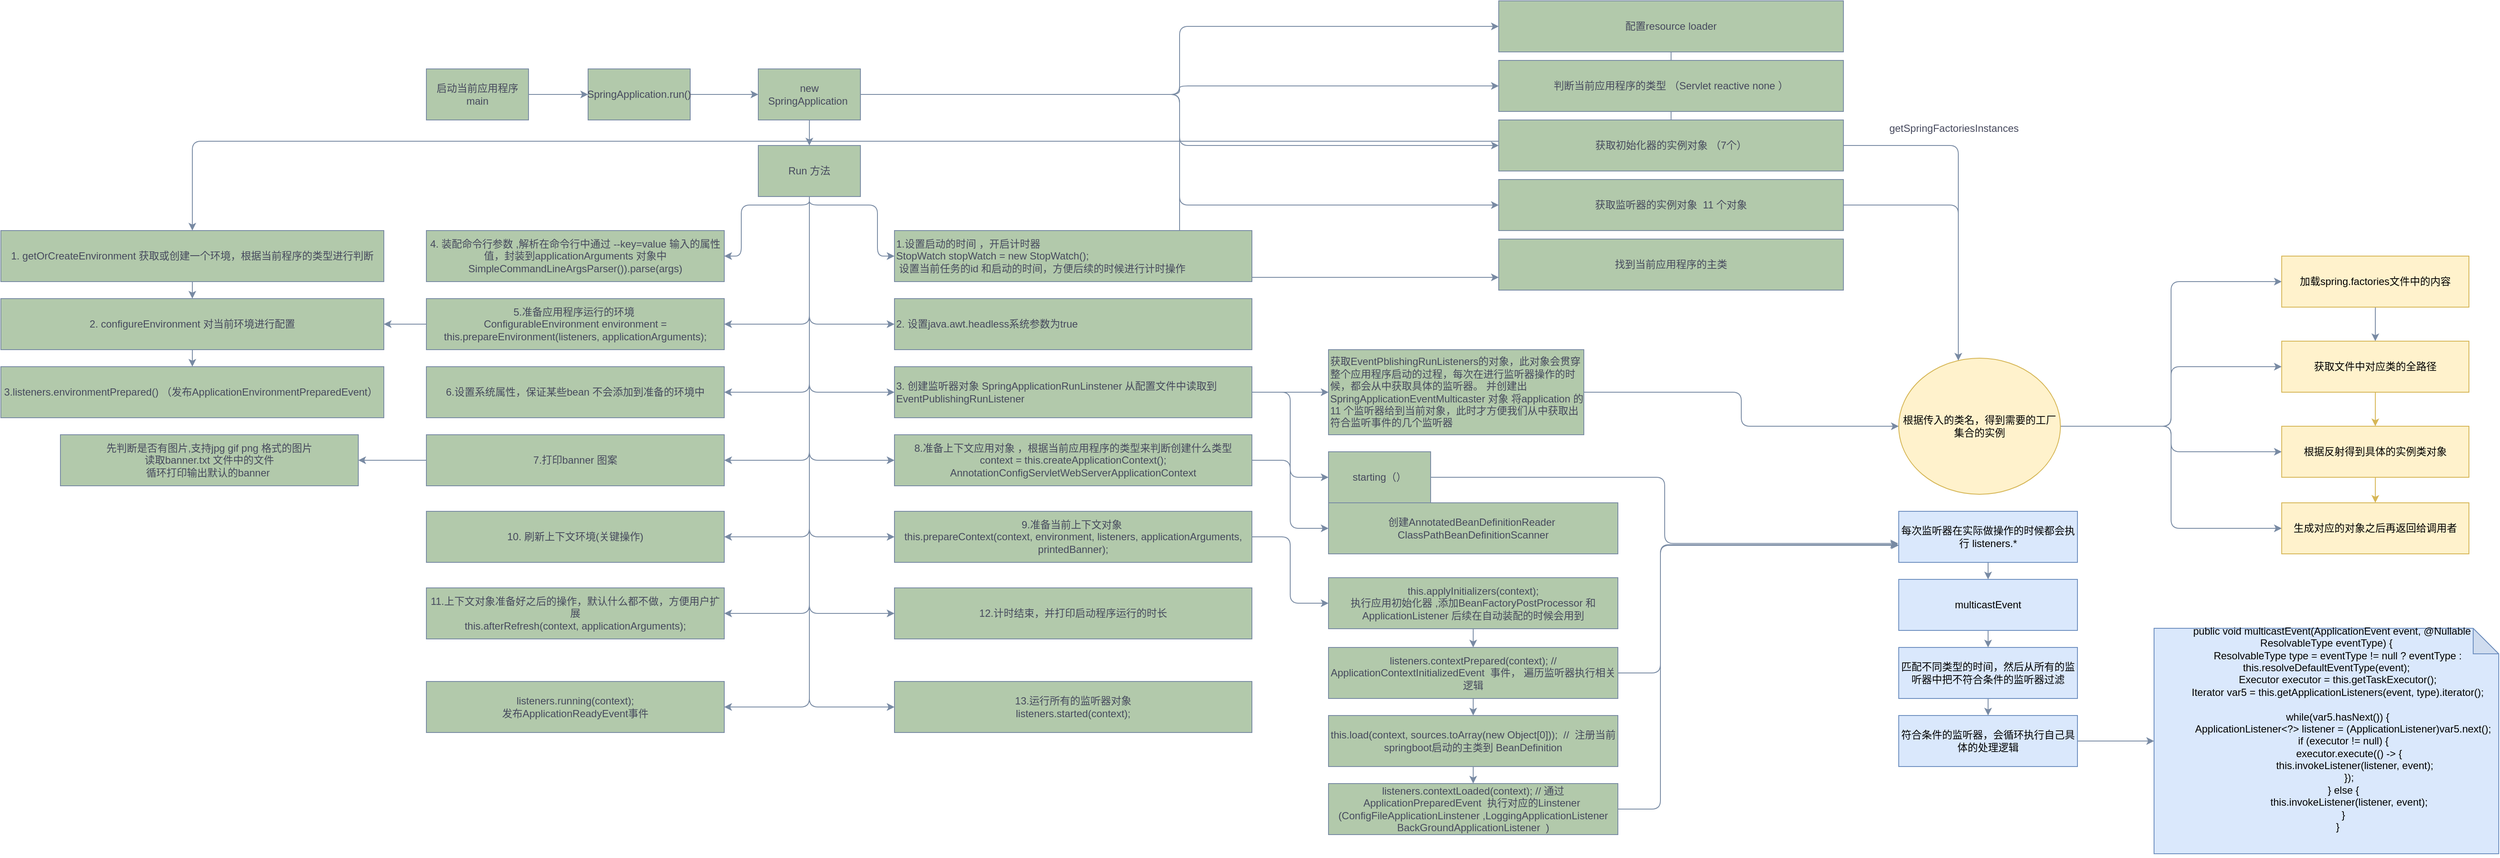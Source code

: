 <mxfile version="14.4.3" type="device"><diagram id="Uor1zJ7x_ZDcWomjJl8I" name="第 1 页"><mxGraphModel dx="2249" dy="822" grid="1" gridSize="10" guides="1" tooltips="1" connect="1" arrows="1" fold="1" page="1" pageScale="1" pageWidth="827" pageHeight="1169" math="0" shadow="0"><root><mxCell id="0"/><mxCell id="1" parent="0"/><mxCell id="vrWs8yhSnsYB40TsAFdO-3" value="" style="edgeStyle=orthogonalEdgeStyle;rounded=0;orthogonalLoop=1;jettySize=auto;html=1;strokeColor=#788AA3;fontColor=#46495D;" parent="1" source="vrWs8yhSnsYB40TsAFdO-1" target="vrWs8yhSnsYB40TsAFdO-2" edge="1"><mxGeometry relative="1" as="geometry"/></mxCell><mxCell id="vrWs8yhSnsYB40TsAFdO-1" value="启动当前应用程序main" style="rounded=0;whiteSpace=wrap;html=1;fillColor=#B2C9AB;strokeColor=#788AA3;fontColor=#46495D;" parent="1" vertex="1"><mxGeometry x="160" y="100" width="120" height="60" as="geometry"/></mxCell><mxCell id="vrWs8yhSnsYB40TsAFdO-5" value="" style="edgeStyle=orthogonalEdgeStyle;rounded=0;orthogonalLoop=1;jettySize=auto;html=1;strokeColor=#788AA3;fontColor=#46495D;" parent="1" source="vrWs8yhSnsYB40TsAFdO-2" target="vrWs8yhSnsYB40TsAFdO-4" edge="1"><mxGeometry relative="1" as="geometry"/></mxCell><mxCell id="vrWs8yhSnsYB40TsAFdO-2" value="SpringApplication.run()" style="rounded=0;whiteSpace=wrap;html=1;fillColor=#B2C9AB;strokeColor=#788AA3;fontColor=#46495D;" parent="1" vertex="1"><mxGeometry x="350" y="100" width="120" height="60" as="geometry"/></mxCell><mxCell id="fOcTDst5TuGp-nnVywpC-5" style="edgeStyle=orthogonalEdgeStyle;curved=0;rounded=1;sketch=0;orthogonalLoop=1;jettySize=auto;html=1;entryX=0;entryY=0.5;entryDx=0;entryDy=0;strokeColor=#788AA3;fontColor=#46495D;" parent="1" source="vrWs8yhSnsYB40TsAFdO-4" target="fOcTDst5TuGp-nnVywpC-13" edge="1"><mxGeometry relative="1" as="geometry"><mxPoint x="860" y="120" as="targetPoint"/></mxGeometry></mxCell><mxCell id="fOcTDst5TuGp-nnVywpC-7" style="edgeStyle=orthogonalEdgeStyle;curved=0;rounded=1;sketch=0;orthogonalLoop=1;jettySize=auto;html=1;entryX=0;entryY=0.5;entryDx=0;entryDy=0;strokeColor=#788AA3;fontColor=#46495D;" parent="1" source="vrWs8yhSnsYB40TsAFdO-4" target="fOcTDst5TuGp-nnVywpC-14" edge="1"><mxGeometry relative="1" as="geometry"><mxPoint x="860" y="190" as="targetPoint"/></mxGeometry></mxCell><mxCell id="fOcTDst5TuGp-nnVywpC-11" style="edgeStyle=orthogonalEdgeStyle;curved=0;rounded=1;sketch=0;orthogonalLoop=1;jettySize=auto;html=1;entryX=0;entryY=0.5;entryDx=0;entryDy=0;strokeColor=#788AA3;fontColor=#46495D;" parent="1" source="vrWs8yhSnsYB40TsAFdO-4" target="fOcTDst5TuGp-nnVywpC-9" edge="1"><mxGeometry relative="1" as="geometry"/></mxCell><mxCell id="fOcTDst5TuGp-nnVywpC-15" style="edgeStyle=orthogonalEdgeStyle;curved=0;rounded=1;sketch=0;orthogonalLoop=1;jettySize=auto;html=1;entryX=0;entryY=0.75;entryDx=0;entryDy=0;strokeColor=#788AA3;fontColor=#46495D;" parent="1" source="vrWs8yhSnsYB40TsAFdO-4" target="fOcTDst5TuGp-nnVywpC-10" edge="1"><mxGeometry relative="1" as="geometry"/></mxCell><mxCell id="fOcTDst5TuGp-nnVywpC-16" style="edgeStyle=orthogonalEdgeStyle;curved=0;rounded=1;sketch=0;orthogonalLoop=1;jettySize=auto;html=1;entryX=0;entryY=0.5;entryDx=0;entryDy=0;strokeColor=#788AA3;fontColor=#46495D;" parent="1" source="vrWs8yhSnsYB40TsAFdO-4" target="fOcTDst5TuGp-nnVywpC-12" edge="1"><mxGeometry relative="1" as="geometry"/></mxCell><mxCell id="fOcTDst5TuGp-nnVywpC-23" value="" style="edgeStyle=orthogonalEdgeStyle;curved=0;rounded=1;sketch=0;orthogonalLoop=1;jettySize=auto;html=1;strokeColor=#788AA3;fontColor=#46495D;" parent="1" source="vrWs8yhSnsYB40TsAFdO-4" target="fOcTDst5TuGp-nnVywpC-20" edge="1"><mxGeometry relative="1" as="geometry"/></mxCell><mxCell id="vrWs8yhSnsYB40TsAFdO-4" value="new SpringApplication&amp;nbsp;" style="rounded=0;whiteSpace=wrap;html=1;fillColor=#B2C9AB;strokeColor=#788AA3;fontColor=#46495D;" parent="1" vertex="1"><mxGeometry x="550" y="100" width="120" height="60" as="geometry"/></mxCell><mxCell id="vrWs8yhSnsYB40TsAFdO-11" value="1.设置启动的时间 ，开启计时器&amp;nbsp;&lt;br&gt;&lt;div&gt;StopWatch stopWatch = new StopWatch();&lt;/div&gt;&lt;div&gt;&amp;nbsp;设置当前任务的id 和启动的时间，方便后续的时候进行计时操作&lt;/div&gt;" style="rounded=0;whiteSpace=wrap;html=1;align=left;fillColor=#B2C9AB;strokeColor=#788AA3;fontColor=#46495D;" parent="1" vertex="1"><mxGeometry x="710" y="290" width="420" height="60" as="geometry"/></mxCell><mxCell id="vrWs8yhSnsYB40TsAFdO-17" value="2. 设置java.awt.headless系统参数为true" style="rounded=0;whiteSpace=wrap;html=1;align=left;fillColor=#B2C9AB;strokeColor=#788AA3;fontColor=#46495D;" parent="1" vertex="1"><mxGeometry x="710" y="370" width="420" height="60" as="geometry"/></mxCell><mxCell id="vrWs8yhSnsYB40TsAFdO-26" value="" style="edgeStyle=orthogonalEdgeStyle;rounded=0;orthogonalLoop=1;jettySize=auto;html=1;strokeColor=#788AA3;fontColor=#46495D;" parent="1" source="vrWs8yhSnsYB40TsAFdO-23" target="vrWs8yhSnsYB40TsAFdO-25" edge="1"><mxGeometry relative="1" as="geometry"/></mxCell><mxCell id="fOcTDst5TuGp-nnVywpC-81" style="edgeStyle=orthogonalEdgeStyle;curved=0;rounded=1;sketch=0;orthogonalLoop=1;jettySize=auto;html=1;strokeColor=#788AA3;fillColor=#B2C9AB;fontColor=#46495D;entryX=0;entryY=0.5;entryDx=0;entryDy=0;" parent="1" source="vrWs8yhSnsYB40TsAFdO-23" target="fOcTDst5TuGp-nnVywpC-82" edge="1"><mxGeometry relative="1" as="geometry"><mxPoint x="1210" y="580" as="targetPoint"/></mxGeometry></mxCell><mxCell id="vrWs8yhSnsYB40TsAFdO-23" value="3. 创建监听器对象 SpringApplicationRunLinstener 从配置文件中读取到EventPublishingRunListener&amp;nbsp;" style="rounded=0;whiteSpace=wrap;html=1;align=left;fillColor=#B2C9AB;strokeColor=#788AA3;fontColor=#46495D;" parent="1" vertex="1"><mxGeometry x="710" y="450" width="420" height="60" as="geometry"/></mxCell><mxCell id="fOcTDst5TuGp-nnVywpC-69" style="edgeStyle=orthogonalEdgeStyle;curved=0;rounded=1;sketch=0;orthogonalLoop=1;jettySize=auto;html=1;entryX=0;entryY=0.5;entryDx=0;entryDy=0;strokeColor=#788AA3;fillColor=#B2C9AB;fontColor=#46495D;" parent="1" source="vrWs8yhSnsYB40TsAFdO-25" target="fOcTDst5TuGp-nnVywpC-49" edge="1"><mxGeometry relative="1" as="geometry"/></mxCell><mxCell id="vrWs8yhSnsYB40TsAFdO-25" value="&lt;div&gt;&lt;span&gt;获取EventPblishingRunListeners的对象，此对象会贯穿整个应用程序启动的过程，每次在进行监听器操作的时候，都会从中获取具体的监听器。 并创建出 SpringApplicationEventMulticaster 对象 将application 的11 个监听器给到当前对象，此时才方便我们从中获取出符合监听事件的几个监听器&lt;/span&gt;&lt;/div&gt;" style="rounded=0;whiteSpace=wrap;html=1;align=left;fillColor=#B2C9AB;strokeColor=#788AA3;fontColor=#46495D;" parent="1" vertex="1"><mxGeometry x="1220" y="430" width="300" height="100" as="geometry"/></mxCell><mxCell id="cGFLPFvWfKVCGr9xubQJ-2" value="4. 装配命令行参数 ,解析在命令行中通过 --key=value 输入的属性值，封装到applicationArguments 对象中&lt;br&gt;SimpleCommandLineArgsParser()).parse(args)" style="rounded=0;whiteSpace=wrap;html=1;fillColor=#B2C9AB;strokeColor=#788AA3;fontColor=#46495D;" parent="1" vertex="1"><mxGeometry x="160" y="290" width="350" height="60" as="geometry"/></mxCell><mxCell id="fOcTDst5TuGp-nnVywpC-92" value="" style="edgeStyle=orthogonalEdgeStyle;curved=0;rounded=1;sketch=0;orthogonalLoop=1;jettySize=auto;html=1;strokeColor=#788AA3;fillColor=#B2C9AB;fontColor=#46495D;" parent="1" source="cGFLPFvWfKVCGr9xubQJ-4" target="fOcTDst5TuGp-nnVywpC-87" edge="1"><mxGeometry relative="1" as="geometry"/></mxCell><mxCell id="cGFLPFvWfKVCGr9xubQJ-4" value="5.准备应用程序运行的环境&amp;nbsp;&lt;br&gt;ConfigurableEnvironment environment = this.prepareEnvironment(listeners, applicationArguments);" style="rounded=0;whiteSpace=wrap;html=1;fillColor=#B2C9AB;strokeColor=#788AA3;fontColor=#46495D;" parent="1" vertex="1"><mxGeometry x="160" y="370" width="350" height="60" as="geometry"/></mxCell><mxCell id="fOcTDst5TuGp-nnVywpC-56" style="edgeStyle=orthogonalEdgeStyle;curved=0;rounded=1;sketch=0;orthogonalLoop=1;jettySize=auto;html=1;strokeColor=#788AA3;fillColor=#B2C9AB;fontColor=#46495D;" parent="1" source="fOcTDst5TuGp-nnVywpC-9" target="fOcTDst5TuGp-nnVywpC-49" edge="1"><mxGeometry relative="1" as="geometry"><Array as="points"><mxPoint x="1960" y="260"/></Array></mxGeometry></mxCell><mxCell id="fOcTDst5TuGp-nnVywpC-9" value="&lt;span&gt;获取监听器的实例对象&amp;nbsp; 11 个对象&lt;/span&gt;" style="rounded=0;whiteSpace=wrap;html=1;sketch=0;align=center;fillColor=#B2C9AB;strokeColor=#788AA3;fontColor=#46495D;" parent="1" vertex="1"><mxGeometry x="1420" y="230" width="405" height="60" as="geometry"/></mxCell><mxCell id="fOcTDst5TuGp-nnVywpC-10" value="&lt;span style=&quot;text-align: left&quot;&gt;找到当前应用程序的主类&lt;/span&gt;" style="rounded=0;whiteSpace=wrap;html=1;sketch=0;fillColor=#B2C9AB;strokeColor=#788AA3;fontColor=#46495D;" parent="1" vertex="1"><mxGeometry x="1420" y="300" width="405" height="60" as="geometry"/></mxCell><mxCell id="fOcTDst5TuGp-nnVywpC-86" style="edgeStyle=orthogonalEdgeStyle;curved=0;rounded=1;sketch=0;orthogonalLoop=1;jettySize=auto;html=1;exitX=0.5;exitY=1;exitDx=0;exitDy=0;strokeColor=#788AA3;fillColor=#B2C9AB;fontColor=#46495D;" parent="1" source="fOcTDst5TuGp-nnVywpC-12" target="fOcTDst5TuGp-nnVywpC-84" edge="1"><mxGeometry relative="1" as="geometry"/></mxCell><mxCell id="fOcTDst5TuGp-nnVywpC-12" value="&lt;div style=&quot;text-align: left&quot;&gt;&lt;span&gt;配置resource loader&lt;/span&gt;&lt;br&gt;&lt;/div&gt;" style="rounded=0;whiteSpace=wrap;html=1;fillColor=#B2C9AB;strokeColor=#788AA3;fontColor=#46495D;" parent="1" vertex="1"><mxGeometry x="1420" y="20" width="405" height="60" as="geometry"/></mxCell><mxCell id="fOcTDst5TuGp-nnVywpC-13" value="&lt;span style=&quot;text-align: left&quot;&gt;判断当前应用程序的类型 （Servlet reactive none ）&lt;/span&gt;" style="rounded=0;whiteSpace=wrap;html=1;sketch=0;fillColor=#B2C9AB;strokeColor=#788AA3;fontColor=#46495D;" parent="1" vertex="1"><mxGeometry x="1420" y="90" width="405" height="60" as="geometry"/></mxCell><mxCell id="fOcTDst5TuGp-nnVywpC-51" style="edgeStyle=orthogonalEdgeStyle;curved=0;rounded=1;sketch=0;orthogonalLoop=1;jettySize=auto;html=1;entryX=0;entryY=0.5;entryDx=0;entryDy=0;strokeColor=#788AA3;fillColor=#B2C9AB;fontColor=#46495D;" parent="1" source="fOcTDst5TuGp-nnVywpC-14" target="fOcTDst5TuGp-nnVywpC-49" edge="1"><mxGeometry relative="1" as="geometry"><Array as="points"><mxPoint x="1960" y="190"/><mxPoint x="1960" y="520"/></Array></mxGeometry></mxCell><mxCell id="fOcTDst5TuGp-nnVywpC-14" value="&lt;span style=&quot;text-align: left&quot;&gt;获取初始化器的实例对象 （7个）&lt;/span&gt;" style="rounded=0;whiteSpace=wrap;html=1;sketch=0;fillColor=#B2C9AB;strokeColor=#788AA3;fontColor=#46495D;" parent="1" vertex="1"><mxGeometry x="1420" y="160" width="405" height="60" as="geometry"/></mxCell><mxCell id="fOcTDst5TuGp-nnVywpC-27" style="edgeStyle=orthogonalEdgeStyle;curved=0;rounded=1;sketch=0;orthogonalLoop=1;jettySize=auto;html=1;entryX=0;entryY=0.5;entryDx=0;entryDy=0;strokeColor=#788AA3;fontColor=#46495D;" parent="1" source="fOcTDst5TuGp-nnVywpC-20" target="vrWs8yhSnsYB40TsAFdO-11" edge="1"><mxGeometry relative="1" as="geometry"><Array as="points"><mxPoint x="610" y="260"/><mxPoint x="690" y="260"/><mxPoint x="690" y="320"/></Array></mxGeometry></mxCell><mxCell id="fOcTDst5TuGp-nnVywpC-28" style="edgeStyle=orthogonalEdgeStyle;curved=0;rounded=1;sketch=0;orthogonalLoop=1;jettySize=auto;html=1;entryX=0;entryY=0.5;entryDx=0;entryDy=0;strokeColor=#788AA3;fontColor=#46495D;" parent="1" source="fOcTDst5TuGp-nnVywpC-20" target="vrWs8yhSnsYB40TsAFdO-17" edge="1"><mxGeometry relative="1" as="geometry"><Array as="points"><mxPoint x="610" y="400"/></Array></mxGeometry></mxCell><mxCell id="fOcTDst5TuGp-nnVywpC-29" style="edgeStyle=orthogonalEdgeStyle;curved=0;rounded=1;sketch=0;orthogonalLoop=1;jettySize=auto;html=1;entryX=0;entryY=0.5;entryDx=0;entryDy=0;strokeColor=#788AA3;fontColor=#46495D;" parent="1" source="fOcTDst5TuGp-nnVywpC-20" target="vrWs8yhSnsYB40TsAFdO-23" edge="1"><mxGeometry relative="1" as="geometry"><Array as="points"><mxPoint x="610" y="480"/></Array></mxGeometry></mxCell><mxCell id="fOcTDst5TuGp-nnVywpC-30" style="edgeStyle=orthogonalEdgeStyle;curved=0;rounded=1;sketch=0;orthogonalLoop=1;jettySize=auto;html=1;entryX=1;entryY=0.5;entryDx=0;entryDy=0;strokeColor=#788AA3;fontColor=#46495D;" parent="1" source="fOcTDst5TuGp-nnVywpC-20" target="cGFLPFvWfKVCGr9xubQJ-2" edge="1"><mxGeometry relative="1" as="geometry"><Array as="points"><mxPoint x="610" y="260"/><mxPoint x="530" y="260"/><mxPoint x="530" y="320"/></Array></mxGeometry></mxCell><mxCell id="fOcTDst5TuGp-nnVywpC-31" style="edgeStyle=orthogonalEdgeStyle;curved=0;rounded=1;sketch=0;orthogonalLoop=1;jettySize=auto;html=1;entryX=1;entryY=0.5;entryDx=0;entryDy=0;strokeColor=#788AA3;fontColor=#46495D;" parent="1" source="fOcTDst5TuGp-nnVywpC-20" target="cGFLPFvWfKVCGr9xubQJ-4" edge="1"><mxGeometry relative="1" as="geometry"><Array as="points"><mxPoint x="610" y="400"/></Array></mxGeometry></mxCell><mxCell id="fOcTDst5TuGp-nnVywpC-33" style="edgeStyle=orthogonalEdgeStyle;curved=0;rounded=1;sketch=0;orthogonalLoop=1;jettySize=auto;html=1;entryX=1;entryY=0.5;entryDx=0;entryDy=0;strokeColor=#788AA3;fillColor=#B2C9AB;fontColor=#46495D;" parent="1" source="fOcTDst5TuGp-nnVywpC-20" target="fOcTDst5TuGp-nnVywpC-32" edge="1"><mxGeometry relative="1" as="geometry"><Array as="points"><mxPoint x="610" y="480"/></Array></mxGeometry></mxCell><mxCell id="fOcTDst5TuGp-nnVywpC-35" style="edgeStyle=orthogonalEdgeStyle;curved=0;rounded=1;sketch=0;orthogonalLoop=1;jettySize=auto;html=1;entryX=1;entryY=0.5;entryDx=0;entryDy=0;strokeColor=#788AA3;fillColor=#B2C9AB;fontColor=#46495D;" parent="1" source="fOcTDst5TuGp-nnVywpC-20" target="fOcTDst5TuGp-nnVywpC-34" edge="1"><mxGeometry relative="1" as="geometry"><Array as="points"><mxPoint x="610" y="560"/></Array></mxGeometry></mxCell><mxCell id="fOcTDst5TuGp-nnVywpC-37" style="edgeStyle=orthogonalEdgeStyle;curved=0;rounded=1;sketch=0;orthogonalLoop=1;jettySize=auto;html=1;entryX=0;entryY=0.5;entryDx=0;entryDy=0;strokeColor=#788AA3;fillColor=#B2C9AB;fontColor=#46495D;" parent="1" source="fOcTDst5TuGp-nnVywpC-20" target="fOcTDst5TuGp-nnVywpC-36" edge="1"><mxGeometry relative="1" as="geometry"><Array as="points"><mxPoint x="610" y="560"/></Array></mxGeometry></mxCell><mxCell id="fOcTDst5TuGp-nnVywpC-39" style="edgeStyle=orthogonalEdgeStyle;curved=0;rounded=1;sketch=0;orthogonalLoop=1;jettySize=auto;html=1;strokeColor=#788AA3;fillColor=#B2C9AB;fontColor=#46495D;" parent="1" source="fOcTDst5TuGp-nnVywpC-20" target="fOcTDst5TuGp-nnVywpC-38" edge="1"><mxGeometry relative="1" as="geometry"><Array as="points"><mxPoint x="610" y="650"/></Array></mxGeometry></mxCell><mxCell id="fOcTDst5TuGp-nnVywpC-42" style="edgeStyle=orthogonalEdgeStyle;curved=0;rounded=1;sketch=0;orthogonalLoop=1;jettySize=auto;html=1;entryX=1;entryY=0.5;entryDx=0;entryDy=0;strokeColor=#788AA3;fillColor=#B2C9AB;fontColor=#46495D;" parent="1" source="fOcTDst5TuGp-nnVywpC-20" target="fOcTDst5TuGp-nnVywpC-41" edge="1"><mxGeometry relative="1" as="geometry"><Array as="points"><mxPoint x="610" y="650"/></Array></mxGeometry></mxCell><mxCell id="fOcTDst5TuGp-nnVywpC-45" style="edgeStyle=orthogonalEdgeStyle;curved=0;rounded=1;sketch=0;orthogonalLoop=1;jettySize=auto;html=1;entryX=0;entryY=0.5;entryDx=0;entryDy=0;strokeColor=#788AA3;fillColor=#B2C9AB;fontColor=#46495D;" parent="1" source="fOcTDst5TuGp-nnVywpC-20" target="fOcTDst5TuGp-nnVywpC-44" edge="1"><mxGeometry relative="1" as="geometry"><Array as="points"><mxPoint x="610" y="740"/></Array></mxGeometry></mxCell><mxCell id="fOcTDst5TuGp-nnVywpC-46" style="edgeStyle=orthogonalEdgeStyle;curved=0;rounded=1;sketch=0;orthogonalLoop=1;jettySize=auto;html=1;entryX=1;entryY=0.5;entryDx=0;entryDy=0;strokeColor=#788AA3;fillColor=#B2C9AB;fontColor=#46495D;" parent="1" source="fOcTDst5TuGp-nnVywpC-20" target="fOcTDst5TuGp-nnVywpC-43" edge="1"><mxGeometry relative="1" as="geometry"><Array as="points"><mxPoint x="610" y="740"/></Array></mxGeometry></mxCell><mxCell id="fOcTDst5TuGp-nnVywpC-48" style="edgeStyle=orthogonalEdgeStyle;curved=0;rounded=1;sketch=0;orthogonalLoop=1;jettySize=auto;html=1;entryX=0;entryY=0.5;entryDx=0;entryDy=0;strokeColor=#788AA3;fillColor=#B2C9AB;fontColor=#46495D;" parent="1" source="fOcTDst5TuGp-nnVywpC-20" target="fOcTDst5TuGp-nnVywpC-47" edge="1"><mxGeometry relative="1" as="geometry"><Array as="points"><mxPoint x="610" y="850"/></Array></mxGeometry></mxCell><mxCell id="fOcTDst5TuGp-nnVywpC-109" style="edgeStyle=orthogonalEdgeStyle;curved=0;rounded=1;sketch=0;orthogonalLoop=1;jettySize=auto;html=1;entryX=1;entryY=0.5;entryDx=0;entryDy=0;strokeColor=#788AA3;fillColor=#B2C9AB;fontColor=#46495D;" parent="1" source="fOcTDst5TuGp-nnVywpC-20" target="fOcTDst5TuGp-nnVywpC-108" edge="1"><mxGeometry relative="1" as="geometry"><Array as="points"><mxPoint x="610" y="850"/></Array></mxGeometry></mxCell><mxCell id="fOcTDst5TuGp-nnVywpC-20" value="&lt;span&gt;Run 方法&lt;/span&gt;" style="rounded=0;whiteSpace=wrap;html=1;sketch=0;fillColor=#B2C9AB;strokeColor=#788AA3;fontColor=#46495D;" parent="1" vertex="1"><mxGeometry x="550" y="190" width="120" height="60" as="geometry"/></mxCell><mxCell id="fOcTDst5TuGp-nnVywpC-32" value="6.设置系统属性，保证某些bean 不会添加到准备的环境中" style="rounded=0;whiteSpace=wrap;html=1;sketch=0;strokeColor=#788AA3;fillColor=#B2C9AB;fontColor=#46495D;" parent="1" vertex="1"><mxGeometry x="160" y="450" width="350" height="60" as="geometry"/></mxCell><mxCell id="fOcTDst5TuGp-nnVywpC-94" value="" style="edgeStyle=orthogonalEdgeStyle;curved=0;rounded=1;sketch=0;orthogonalLoop=1;jettySize=auto;html=1;strokeColor=#788AA3;fillColor=#B2C9AB;fontColor=#46495D;" parent="1" source="fOcTDst5TuGp-nnVywpC-34" target="fOcTDst5TuGp-nnVywpC-93" edge="1"><mxGeometry relative="1" as="geometry"/></mxCell><mxCell id="fOcTDst5TuGp-nnVywpC-34" value="7.打印banner 图案" style="rounded=0;whiteSpace=wrap;html=1;sketch=0;strokeColor=#788AA3;fillColor=#B2C9AB;fontColor=#46495D;" parent="1" vertex="1"><mxGeometry x="160" y="530" width="350" height="60" as="geometry"/></mxCell><mxCell id="fOcTDst5TuGp-nnVywpC-95" style="edgeStyle=orthogonalEdgeStyle;curved=0;rounded=1;sketch=0;orthogonalLoop=1;jettySize=auto;html=1;strokeColor=#788AA3;fillColor=#B2C9AB;fontColor=#46495D;entryX=0;entryY=0.5;entryDx=0;entryDy=0;" parent="1" source="fOcTDst5TuGp-nnVywpC-36" target="fOcTDst5TuGp-nnVywpC-96" edge="1"><mxGeometry relative="1" as="geometry"><mxPoint x="1180.0" y="680" as="targetPoint"/></mxGeometry></mxCell><mxCell id="fOcTDst5TuGp-nnVywpC-36" value="8.准备上下文应用对象 ，根据当前应用程序的类型来判断创建什么类型&lt;br&gt;context = this.createApplicationContext();&lt;br&gt;AnnotationConfigServletWebServerApplicationContext" style="rounded=0;whiteSpace=wrap;html=1;sketch=0;strokeColor=#788AA3;fillColor=#B2C9AB;fontColor=#46495D;" parent="1" vertex="1"><mxGeometry x="710" y="530" width="420" height="60" as="geometry"/></mxCell><mxCell id="fOcTDst5TuGp-nnVywpC-97" style="edgeStyle=orthogonalEdgeStyle;curved=0;rounded=1;sketch=0;orthogonalLoop=1;jettySize=auto;html=1;strokeColor=#788AA3;fillColor=#B2C9AB;fontColor=#46495D;entryX=0;entryY=0.5;entryDx=0;entryDy=0;" parent="1" source="fOcTDst5TuGp-nnVywpC-38" target="fOcTDst5TuGp-nnVywpC-98" edge="1"><mxGeometry relative="1" as="geometry"><mxPoint x="1200.0" y="710" as="targetPoint"/></mxGeometry></mxCell><mxCell id="fOcTDst5TuGp-nnVywpC-38" value="9.准备当前上下文对象&amp;nbsp;&lt;br&gt;this.prepareContext(context, environment, listeners, applicationArguments, printedBanner);" style="rounded=0;whiteSpace=wrap;html=1;sketch=0;strokeColor=#788AA3;fillColor=#B2C9AB;fontColor=#46495D;" parent="1" vertex="1"><mxGeometry x="710" y="620" width="420" height="60" as="geometry"/></mxCell><mxCell id="fOcTDst5TuGp-nnVywpC-41" value="10. 刷新上下文环境(关键操作)" style="rounded=0;whiteSpace=wrap;html=1;sketch=0;strokeColor=#788AA3;fillColor=#B2C9AB;fontColor=#46495D;" parent="1" vertex="1"><mxGeometry x="160" y="620" width="350" height="60" as="geometry"/></mxCell><mxCell id="fOcTDst5TuGp-nnVywpC-43" value="11.上下文对象准备好之后的操作，默认什么都不做，方便用户扩展&lt;br&gt;this.afterRefresh(context, applicationArguments);" style="rounded=0;whiteSpace=wrap;html=1;sketch=0;strokeColor=#788AA3;fillColor=#B2C9AB;fontColor=#46495D;" parent="1" vertex="1"><mxGeometry x="160" y="710" width="350" height="60" as="geometry"/></mxCell><mxCell id="fOcTDst5TuGp-nnVywpC-44" value="12.计时结束，并打印启动程序运行的时长" style="rounded=0;whiteSpace=wrap;html=1;sketch=0;strokeColor=#788AA3;fillColor=#B2C9AB;fontColor=#46495D;" parent="1" vertex="1"><mxGeometry x="710" y="710" width="420" height="60" as="geometry"/></mxCell><mxCell id="fOcTDst5TuGp-nnVywpC-47" value="13.运行所有的监听器对象&lt;br&gt;listeners.started(context);" style="rounded=0;whiteSpace=wrap;html=1;sketch=0;strokeColor=#788AA3;fillColor=#B2C9AB;fontColor=#46495D;" parent="1" vertex="1"><mxGeometry x="710" y="820" width="420" height="60" as="geometry"/></mxCell><mxCell id="fOcTDst5TuGp-nnVywpC-64" style="edgeStyle=orthogonalEdgeStyle;curved=0;rounded=1;sketch=0;orthogonalLoop=1;jettySize=auto;html=1;entryX=0;entryY=0.5;entryDx=0;entryDy=0;strokeColor=#788AA3;fillColor=#B2C9AB;fontColor=#46495D;" parent="1" source="fOcTDst5TuGp-nnVywpC-49" target="fOcTDst5TuGp-nnVywpC-59" edge="1"><mxGeometry relative="1" as="geometry"/></mxCell><mxCell id="fOcTDst5TuGp-nnVywpC-66" style="edgeStyle=orthogonalEdgeStyle;curved=0;rounded=1;sketch=0;orthogonalLoop=1;jettySize=auto;html=1;strokeColor=#788AA3;fillColor=#B2C9AB;fontColor=#46495D;" parent="1" source="fOcTDst5TuGp-nnVywpC-49" target="fOcTDst5TuGp-nnVywpC-57" edge="1"><mxGeometry relative="1" as="geometry"/></mxCell><mxCell id="fOcTDst5TuGp-nnVywpC-67" style="edgeStyle=orthogonalEdgeStyle;curved=0;rounded=1;sketch=0;orthogonalLoop=1;jettySize=auto;html=1;entryX=0;entryY=0.5;entryDx=0;entryDy=0;strokeColor=#788AA3;fillColor=#B2C9AB;fontColor=#46495D;" parent="1" source="fOcTDst5TuGp-nnVywpC-49" target="fOcTDst5TuGp-nnVywpC-53" edge="1"><mxGeometry relative="1" as="geometry"/></mxCell><mxCell id="fOcTDst5TuGp-nnVywpC-68" style="edgeStyle=orthogonalEdgeStyle;curved=0;rounded=1;sketch=0;orthogonalLoop=1;jettySize=auto;html=1;entryX=0;entryY=0.5;entryDx=0;entryDy=0;strokeColor=#788AA3;fillColor=#B2C9AB;fontColor=#46495D;" parent="1" source="fOcTDst5TuGp-nnVywpC-49" target="fOcTDst5TuGp-nnVywpC-61" edge="1"><mxGeometry relative="1" as="geometry"/></mxCell><mxCell id="fOcTDst5TuGp-nnVywpC-49" value="根据传入的类名，得到需要的工厂集合的实例" style="ellipse;whiteSpace=wrap;html=1;rounded=0;sketch=0;strokeColor=#d6b656;fillColor=#fff2cc;" parent="1" vertex="1"><mxGeometry x="1890" y="440" width="190" height="160" as="geometry"/></mxCell><mxCell id="fOcTDst5TuGp-nnVywpC-65" value="" style="edgeStyle=orthogonalEdgeStyle;curved=0;rounded=1;sketch=0;orthogonalLoop=1;jettySize=auto;html=1;strokeColor=#788AA3;fillColor=#B2C9AB;fontColor=#46495D;" parent="1" source="fOcTDst5TuGp-nnVywpC-53" target="fOcTDst5TuGp-nnVywpC-57" edge="1"><mxGeometry relative="1" as="geometry"/></mxCell><mxCell id="fOcTDst5TuGp-nnVywpC-53" value="加载spring.factories文件中的内容" style="whiteSpace=wrap;html=1;rounded=0;strokeColor=#d6b656;fillColor=#fff2cc;sketch=0;" parent="1" vertex="1"><mxGeometry x="2340" y="320" width="220" height="60" as="geometry"/></mxCell><mxCell id="fOcTDst5TuGp-nnVywpC-60" value="" style="edgeStyle=orthogonalEdgeStyle;curved=0;rounded=1;sketch=0;orthogonalLoop=1;jettySize=auto;html=1;strokeColor=#d6b656;fillColor=#fff2cc;fontColor=#46495D;" parent="1" source="fOcTDst5TuGp-nnVywpC-57" target="fOcTDst5TuGp-nnVywpC-59" edge="1"><mxGeometry relative="1" as="geometry"/></mxCell><mxCell id="fOcTDst5TuGp-nnVywpC-57" value="获取文件中对应类的全路径" style="whiteSpace=wrap;html=1;rounded=0;strokeColor=#d6b656;fillColor=#fff2cc;sketch=0;" parent="1" vertex="1"><mxGeometry x="2340" y="420" width="220" height="60" as="geometry"/></mxCell><mxCell id="fOcTDst5TuGp-nnVywpC-62" value="" style="edgeStyle=orthogonalEdgeStyle;curved=0;rounded=1;sketch=0;orthogonalLoop=1;jettySize=auto;html=1;strokeColor=#d6b656;fillColor=#fff2cc;fontColor=#46495D;" parent="1" source="fOcTDst5TuGp-nnVywpC-59" target="fOcTDst5TuGp-nnVywpC-61" edge="1"><mxGeometry relative="1" as="geometry"/></mxCell><mxCell id="fOcTDst5TuGp-nnVywpC-59" value="根据反射得到具体的实例类对象" style="whiteSpace=wrap;html=1;rounded=0;strokeColor=#d6b656;fillColor=#fff2cc;sketch=0;" parent="1" vertex="1"><mxGeometry x="2340" y="520" width="220" height="60" as="geometry"/></mxCell><mxCell id="fOcTDst5TuGp-nnVywpC-61" value="生成对应的对象之后再返回给调用者" style="whiteSpace=wrap;html=1;rounded=0;strokeColor=#d6b656;fillColor=#fff2cc;sketch=0;" parent="1" vertex="1"><mxGeometry x="2340" y="610" width="220" height="60" as="geometry"/></mxCell><mxCell id="fOcTDst5TuGp-nnVywpC-63" value="getSpringFactoriesInstances" style="text;html=1;strokeColor=none;fillColor=none;align=center;verticalAlign=middle;whiteSpace=wrap;rounded=0;sketch=0;fontColor=#46495D;" parent="1" vertex="1"><mxGeometry x="1870" y="160" width="170" height="20" as="geometry"/></mxCell><mxCell id="fOcTDst5TuGp-nnVywpC-72" value="" style="edgeStyle=orthogonalEdgeStyle;curved=0;rounded=1;sketch=0;orthogonalLoop=1;jettySize=auto;html=1;strokeColor=#788AA3;fillColor=#B2C9AB;fontColor=#46495D;" parent="1" source="fOcTDst5TuGp-nnVywpC-70" target="fOcTDst5TuGp-nnVywpC-71" edge="1"><mxGeometry relative="1" as="geometry"/></mxCell><mxCell id="fOcTDst5TuGp-nnVywpC-70" value="每次监听器在实际做操作的时候都会执行 listeners.*" style="rounded=0;whiteSpace=wrap;html=1;sketch=0;strokeColor=#6c8ebf;fillColor=#dae8fc;" parent="1" vertex="1"><mxGeometry x="1890" y="620" width="210" height="60" as="geometry"/></mxCell><mxCell id="fOcTDst5TuGp-nnVywpC-74" value="" style="edgeStyle=orthogonalEdgeStyle;curved=0;rounded=1;sketch=0;orthogonalLoop=1;jettySize=auto;html=1;strokeColor=#788AA3;fillColor=#B2C9AB;fontColor=#46495D;" parent="1" source="fOcTDst5TuGp-nnVywpC-71" target="fOcTDst5TuGp-nnVywpC-73" edge="1"><mxGeometry relative="1" as="geometry"/></mxCell><mxCell id="fOcTDst5TuGp-nnVywpC-71" value="multicastEvent" style="rounded=0;whiteSpace=wrap;html=1;sketch=0;strokeColor=#6c8ebf;fillColor=#dae8fc;" parent="1" vertex="1"><mxGeometry x="1890" y="700" width="210" height="60" as="geometry"/></mxCell><mxCell id="fOcTDst5TuGp-nnVywpC-76" value="" style="edgeStyle=orthogonalEdgeStyle;curved=0;rounded=1;sketch=0;orthogonalLoop=1;jettySize=auto;html=1;strokeColor=#788AA3;fillColor=#B2C9AB;fontColor=#46495D;" parent="1" source="fOcTDst5TuGp-nnVywpC-73" target="fOcTDst5TuGp-nnVywpC-75" edge="1"><mxGeometry relative="1" as="geometry"/></mxCell><mxCell id="fOcTDst5TuGp-nnVywpC-73" value="匹配不同类型的时间，然后从所有的监听器中把不符合条件的监听器过滤" style="rounded=0;whiteSpace=wrap;html=1;sketch=0;strokeColor=#788AA3;fillColor=#B2C9AB;fontColor=#46495D;" parent="1" vertex="1"><mxGeometry x="1890" y="780" width="210" height="60" as="geometry"/></mxCell><mxCell id="fOcTDst5TuGp-nnVywpC-78" value="" style="edgeStyle=orthogonalEdgeStyle;curved=0;rounded=1;sketch=0;orthogonalLoop=1;jettySize=auto;html=1;strokeColor=#788AA3;fillColor=#B2C9AB;fontColor=#46495D;" parent="1" source="fOcTDst5TuGp-nnVywpC-75" target="fOcTDst5TuGp-nnVywpC-77" edge="1"><mxGeometry relative="1" as="geometry"/></mxCell><mxCell id="fOcTDst5TuGp-nnVywpC-75" value="符合条件的监听器，会循环执行自己具体的处理逻辑" style="rounded=0;whiteSpace=wrap;html=1;sketch=0;strokeColor=#788AA3;fillColor=#B2C9AB;fontColor=#46495D;" parent="1" vertex="1"><mxGeometry x="1890" y="860" width="210" height="60" as="geometry"/></mxCell><mxCell id="fOcTDst5TuGp-nnVywpC-77" value="&lt;div&gt;&amp;nbsp; &amp;nbsp; public void multicastEvent(ApplicationEvent event, @Nullable ResolvableType eventType) {&lt;/div&gt;&lt;div&gt;&amp;nbsp; &amp;nbsp; &amp;nbsp; &amp;nbsp; ResolvableType type = eventType != null ? eventType : this.resolveDefaultEventType(event);&lt;/div&gt;&lt;div&gt;&amp;nbsp; &amp;nbsp; &amp;nbsp; &amp;nbsp; Executor executor = this.getTaskExecutor();&lt;/div&gt;&lt;div&gt;&amp;nbsp; &amp;nbsp; &amp;nbsp; &amp;nbsp; Iterator var5 = this.getApplicationListeners(event, type).iterator();&lt;/div&gt;&lt;div&gt;&lt;br&gt;&lt;/div&gt;&lt;div&gt;&amp;nbsp; &amp;nbsp; &amp;nbsp; &amp;nbsp; while(var5.hasNext()) {&lt;/div&gt;&lt;div&gt;&amp;nbsp; &amp;nbsp; &amp;nbsp; &amp;nbsp; &amp;nbsp; &amp;nbsp; ApplicationListener&amp;lt;?&amp;gt; listener = (ApplicationListener)var5.next();&lt;/div&gt;&lt;div&gt;&amp;nbsp; &amp;nbsp; &amp;nbsp; &amp;nbsp; &amp;nbsp; &amp;nbsp; if (executor != null) {&lt;/div&gt;&lt;div&gt;&amp;nbsp; &amp;nbsp; &amp;nbsp; &amp;nbsp; &amp;nbsp; &amp;nbsp; &amp;nbsp; &amp;nbsp; executor.execute(() -&amp;gt; {&lt;/div&gt;&lt;div&gt;&amp;nbsp; &amp;nbsp; &amp;nbsp; &amp;nbsp; &amp;nbsp; &amp;nbsp; &amp;nbsp; &amp;nbsp; &amp;nbsp; &amp;nbsp; this.invokeListener(listener, event);&lt;/div&gt;&lt;div&gt;&amp;nbsp; &amp;nbsp; &amp;nbsp; &amp;nbsp; &amp;nbsp; &amp;nbsp; &amp;nbsp; &amp;nbsp; });&lt;/div&gt;&lt;div&gt;&amp;nbsp; &amp;nbsp; &amp;nbsp; &amp;nbsp; &amp;nbsp; &amp;nbsp; } else {&lt;/div&gt;&lt;div&gt;&amp;nbsp; &amp;nbsp; &amp;nbsp; &amp;nbsp; &amp;nbsp; &amp;nbsp; &amp;nbsp; &amp;nbsp; this.invokeListener(listener, event);&lt;/div&gt;&lt;div&gt;&amp;nbsp; &amp;nbsp; &amp;nbsp; &amp;nbsp; &amp;nbsp; &amp;nbsp; }&lt;/div&gt;&lt;div&gt;&amp;nbsp; &amp;nbsp; &amp;nbsp; &amp;nbsp; }&lt;/div&gt;&lt;div&gt;&lt;br&gt;&lt;/div&gt;&lt;div&gt;&amp;nbsp;&lt;/div&gt;" style="shape=note;whiteSpace=wrap;html=1;backgroundOutline=1;darkOpacity=0.05;rounded=0;strokeColor=#6c8ebf;fillColor=#dae8fc;sketch=0;" parent="1" vertex="1"><mxGeometry x="2190" y="757.5" width="405" height="265" as="geometry"/></mxCell><mxCell id="fOcTDst5TuGp-nnVywpC-79" value="符合条件的监听器，会循环执行自己具体的处理逻辑" style="rounded=0;whiteSpace=wrap;html=1;sketch=0;strokeColor=#6c8ebf;fillColor=#dae8fc;" parent="1" vertex="1"><mxGeometry x="1890" y="860" width="210" height="60" as="geometry"/></mxCell><mxCell id="fOcTDst5TuGp-nnVywpC-80" value="匹配不同类型的时间，然后从所有的监听器中把不符合条件的监听器过滤" style="rounded=0;whiteSpace=wrap;html=1;sketch=0;strokeColor=#6c8ebf;fillColor=#dae8fc;" parent="1" vertex="1"><mxGeometry x="1890" y="780" width="210" height="60" as="geometry"/></mxCell><mxCell id="fOcTDst5TuGp-nnVywpC-83" style="edgeStyle=orthogonalEdgeStyle;curved=0;rounded=1;sketch=0;orthogonalLoop=1;jettySize=auto;html=1;entryX=-0.003;entryY=0.63;entryDx=0;entryDy=0;entryPerimeter=0;strokeColor=#788AA3;fillColor=#B2C9AB;fontColor=#46495D;" parent="1" source="fOcTDst5TuGp-nnVywpC-82" target="fOcTDst5TuGp-nnVywpC-70" edge="1"><mxGeometry relative="1" as="geometry"/></mxCell><mxCell id="fOcTDst5TuGp-nnVywpC-82" value="starting（）" style="rounded=0;whiteSpace=wrap;html=1;sketch=0;strokeColor=#788AA3;fillColor=#B2C9AB;fontColor=#46495D;" parent="1" vertex="1"><mxGeometry x="1220" y="550" width="120" height="60" as="geometry"/></mxCell><mxCell id="fOcTDst5TuGp-nnVywpC-88" value="" style="edgeStyle=orthogonalEdgeStyle;curved=0;rounded=1;sketch=0;orthogonalLoop=1;jettySize=auto;html=1;strokeColor=#788AA3;fillColor=#B2C9AB;fontColor=#46495D;" parent="1" source="fOcTDst5TuGp-nnVywpC-84" target="fOcTDst5TuGp-nnVywpC-87" edge="1"><mxGeometry relative="1" as="geometry"/></mxCell><mxCell id="fOcTDst5TuGp-nnVywpC-84" value="1.&amp;nbsp;getOrCreateEnvironment 获取或创建一个环境，根据当前程序的类型进行判断" style="whiteSpace=wrap;html=1;rounded=0;fontColor=#46495D;strokeColor=#788AA3;fillColor=#B2C9AB;" parent="1" vertex="1"><mxGeometry x="-340" y="290" width="450" height="60" as="geometry"/></mxCell><mxCell id="fOcTDst5TuGp-nnVywpC-90" value="" style="edgeStyle=orthogonalEdgeStyle;curved=0;rounded=1;sketch=0;orthogonalLoop=1;jettySize=auto;html=1;strokeColor=#788AA3;fillColor=#B2C9AB;fontColor=#46495D;" parent="1" source="fOcTDst5TuGp-nnVywpC-87" target="fOcTDst5TuGp-nnVywpC-89" edge="1"><mxGeometry relative="1" as="geometry"/></mxCell><mxCell id="fOcTDst5TuGp-nnVywpC-87" value="2.&amp;nbsp;configureEnvironment 对当前环境进行配置" style="whiteSpace=wrap;html=1;rounded=0;fontColor=#46495D;strokeColor=#788AA3;fillColor=#B2C9AB;" parent="1" vertex="1"><mxGeometry x="-340" y="370" width="450" height="60" as="geometry"/></mxCell><mxCell id="fOcTDst5TuGp-nnVywpC-89" value="3.listeners.environmentPrepared() （发布ApplicationEnvironmentPreparedEvent）&amp;nbsp;" style="whiteSpace=wrap;html=1;rounded=0;fontColor=#46495D;strokeColor=#788AA3;fillColor=#B2C9AB;" parent="1" vertex="1"><mxGeometry x="-340" y="450" width="450" height="60" as="geometry"/></mxCell><mxCell id="fOcTDst5TuGp-nnVywpC-93" value="先判断是否有图片,支持jpg gif png 格式的图片&lt;br&gt;读取banner.txt 文件中的文件&lt;br&gt;循环打印输出默认的banner&amp;nbsp;" style="rounded=0;whiteSpace=wrap;html=1;sketch=0;strokeColor=#788AA3;fillColor=#B2C9AB;fontColor=#46495D;" parent="1" vertex="1"><mxGeometry x="-270" y="530" width="350" height="60" as="geometry"/></mxCell><mxCell id="fOcTDst5TuGp-nnVywpC-96" value="创建AnnotatedBeanDefinitionReader&amp;nbsp;&lt;br&gt;ClassPathBeanDefinitionScanner&lt;br&gt;" style="rounded=0;whiteSpace=wrap;html=1;sketch=0;strokeColor=#788AA3;fillColor=#B2C9AB;fontColor=#46495D;" parent="1" vertex="1"><mxGeometry x="1220" y="610" width="340" height="60" as="geometry"/></mxCell><mxCell id="fOcTDst5TuGp-nnVywpC-100" value="" style="edgeStyle=orthogonalEdgeStyle;curved=0;rounded=1;sketch=0;orthogonalLoop=1;jettySize=auto;html=1;strokeColor=#788AA3;fillColor=#B2C9AB;fontColor=#46495D;" parent="1" source="fOcTDst5TuGp-nnVywpC-98" target="fOcTDst5TuGp-nnVywpC-99" edge="1"><mxGeometry relative="1" as="geometry"/></mxCell><mxCell id="fOcTDst5TuGp-nnVywpC-98" value="this.applyInitializers(context);&lt;br&gt;执行应用初始化器 ,添加BeanFactoryPostProcessor 和 ApplicationListener 后续在自动装配的时候会用到" style="rounded=0;whiteSpace=wrap;html=1;sketch=0;strokeColor=#788AA3;fillColor=#B2C9AB;fontColor=#46495D;" parent="1" vertex="1"><mxGeometry x="1220" y="698" width="340" height="60" as="geometry"/></mxCell><mxCell id="fOcTDst5TuGp-nnVywpC-102" value="" style="edgeStyle=orthogonalEdgeStyle;curved=0;rounded=1;sketch=0;orthogonalLoop=1;jettySize=auto;html=1;strokeColor=#788AA3;fillColor=#B2C9AB;fontColor=#46495D;" parent="1" source="fOcTDst5TuGp-nnVywpC-99" target="fOcTDst5TuGp-nnVywpC-101" edge="1"><mxGeometry relative="1" as="geometry"/></mxCell><mxCell id="fOcTDst5TuGp-nnVywpC-106" style="edgeStyle=orthogonalEdgeStyle;curved=0;rounded=1;sketch=0;orthogonalLoop=1;jettySize=auto;html=1;strokeColor=#788AA3;fillColor=#B2C9AB;fontColor=#46495D;" parent="1" source="fOcTDst5TuGp-nnVywpC-99" edge="1"><mxGeometry relative="1" as="geometry"><mxPoint x="1890.0" y="660" as="targetPoint"/><Array as="points"><mxPoint x="1610" y="810"/><mxPoint x="1610" y="660"/></Array></mxGeometry></mxCell><mxCell id="fOcTDst5TuGp-nnVywpC-99" value="listeners.contextPrepared(context); // ApplicationContextInitializedEvent&amp;nbsp; 事件， 遍历监听器执行相关逻辑" style="rounded=0;whiteSpace=wrap;html=1;sketch=0;strokeColor=#788AA3;fillColor=#B2C9AB;fontColor=#46495D;" parent="1" vertex="1"><mxGeometry x="1220" y="780" width="340" height="60" as="geometry"/></mxCell><mxCell id="fOcTDst5TuGp-nnVywpC-104" value="" style="edgeStyle=orthogonalEdgeStyle;curved=0;rounded=1;sketch=0;orthogonalLoop=1;jettySize=auto;html=1;strokeColor=#788AA3;fillColor=#B2C9AB;fontColor=#46495D;" parent="1" source="fOcTDst5TuGp-nnVywpC-101" target="fOcTDst5TuGp-nnVywpC-103" edge="1"><mxGeometry relative="1" as="geometry"/></mxCell><mxCell id="fOcTDst5TuGp-nnVywpC-101" value="this.load(context, sources.toArray(new Object[0]));&amp;nbsp; //&amp;nbsp; 注册当前springboot启动的主类到 BeanDefinition" style="rounded=0;whiteSpace=wrap;html=1;sketch=0;strokeColor=#788AA3;fillColor=#B2C9AB;fontColor=#46495D;" parent="1" vertex="1"><mxGeometry x="1220" y="860" width="340" height="60" as="geometry"/></mxCell><mxCell id="fOcTDst5TuGp-nnVywpC-107" style="edgeStyle=orthogonalEdgeStyle;curved=0;rounded=1;sketch=0;orthogonalLoop=1;jettySize=auto;html=1;entryX=-0.004;entryY=0.653;entryDx=0;entryDy=0;entryPerimeter=0;strokeColor=#788AA3;fillColor=#B2C9AB;fontColor=#46495D;" parent="1" source="fOcTDst5TuGp-nnVywpC-103" target="fOcTDst5TuGp-nnVywpC-70" edge="1"><mxGeometry relative="1" as="geometry"><Array as="points"><mxPoint x="1610" y="970"/><mxPoint x="1610" y="659"/></Array></mxGeometry></mxCell><mxCell id="fOcTDst5TuGp-nnVywpC-103" value="listeners.contextLoaded(context); // 通过ApplicationPreparedEvent&amp;nbsp; 执行对应的Linstener&amp;nbsp; (ConfigFileApplicationLinstener ,LoggingApplicationListener BackGroundApplicationListener&amp;nbsp; )" style="rounded=0;whiteSpace=wrap;html=1;sketch=0;strokeColor=#788AA3;fillColor=#B2C9AB;fontColor=#46495D;" parent="1" vertex="1"><mxGeometry x="1220" y="940" width="340" height="60" as="geometry"/></mxCell><mxCell id="fOcTDst5TuGp-nnVywpC-108" value="listeners.running(context);&lt;br&gt;发布ApplicationReadyEvent事件" style="rounded=0;whiteSpace=wrap;html=1;sketch=0;strokeColor=#788AA3;fillColor=#B2C9AB;fontColor=#46495D;" parent="1" vertex="1"><mxGeometry x="160" y="820" width="350" height="60" as="geometry"/></mxCell></root></mxGraphModel></diagram></mxfile>